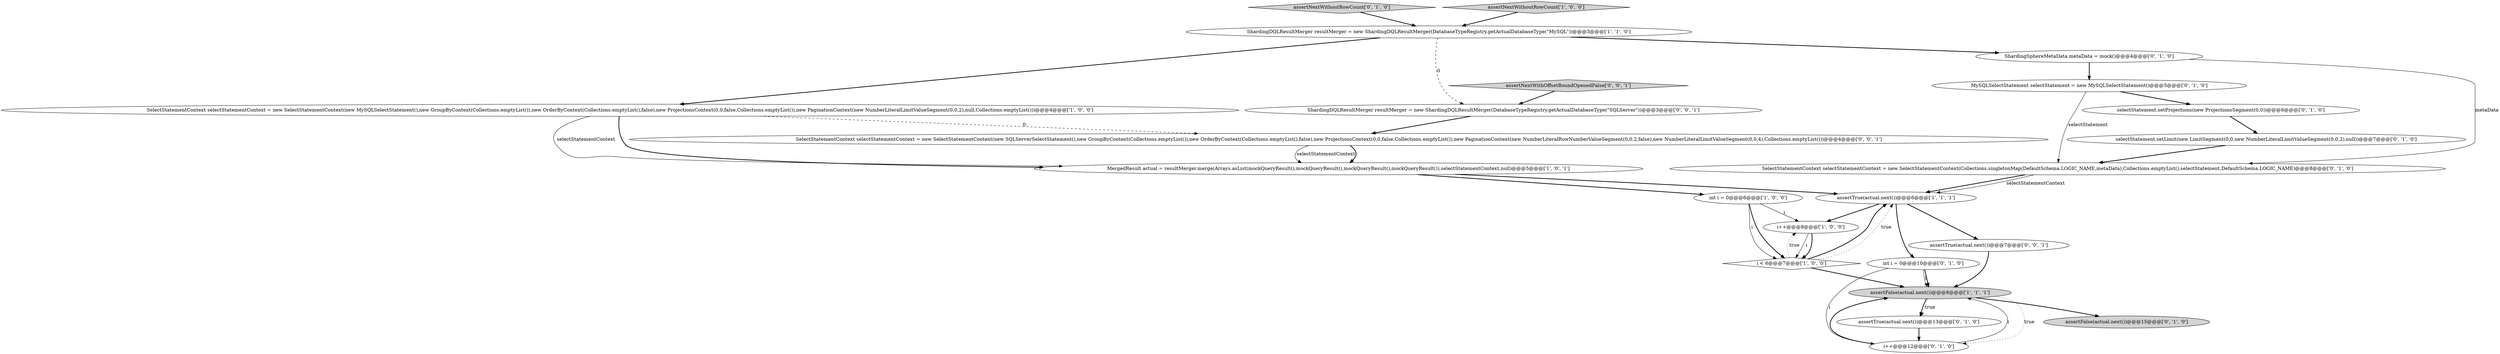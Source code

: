 digraph {
18 [style = filled, label = "selectStatement.setProjections(new ProjectionsSegment(0,0))@@@6@@@['0', '1', '0']", fillcolor = white, shape = ellipse image = "AAA1AAABBB2BBB"];
3 [style = filled, label = "SelectStatementContext selectStatementContext = new SelectStatementContext(new MySQLSelectStatement(),new GroupByContext(Collections.emptyList()),new OrderByContext(Collections.emptyList(),false),new ProjectionsContext(0,0,false,Collections.emptyList()),new PaginationContext(new NumberLiteralLimitValueSegment(0,0,2),null,Collections.emptyList()))@@@4@@@['1', '0', '0']", fillcolor = white, shape = ellipse image = "AAA0AAABBB1BBB"];
22 [style = filled, label = "SelectStatementContext selectStatementContext = new SelectStatementContext(new SQLServerSelectStatement(),new GroupByContext(Collections.emptyList()),new OrderByContext(Collections.emptyList(),false),new ProjectionsContext(0,0,false,Collections.emptyList()),new PaginationContext(new NumberLiteralRowNumberValueSegment(0,0,2,false),new NumberLiteralLimitValueSegment(0,0,4),Collections.emptyList()))@@@4@@@['0', '0', '1']", fillcolor = white, shape = ellipse image = "AAA0AAABBB3BBB"];
17 [style = filled, label = "assertFalse(actual.next())@@@15@@@['0', '1', '0']", fillcolor = lightgray, shape = ellipse image = "AAA0AAABBB2BBB"];
6 [style = filled, label = "ShardingDQLResultMerger resultMerger = new ShardingDQLResultMerger(DatabaseTypeRegistry.getActualDatabaseType(\"MySQL\"))@@@3@@@['1', '1', '0']", fillcolor = white, shape = ellipse image = "AAA0AAABBB1BBB"];
5 [style = filled, label = "i < 6@@@7@@@['1', '0', '0']", fillcolor = white, shape = diamond image = "AAA0AAABBB1BBB"];
0 [style = filled, label = "assertFalse(actual.next())@@@8@@@['1', '1', '1']", fillcolor = lightgray, shape = ellipse image = "AAA0AAABBB1BBB"];
21 [style = filled, label = "ShardingDQLResultMerger resultMerger = new ShardingDQLResultMerger(DatabaseTypeRegistry.getActualDatabaseType(\"SQLServer\"))@@@3@@@['0', '0', '1']", fillcolor = white, shape = ellipse image = "AAA0AAABBB3BBB"];
15 [style = filled, label = "assertNextWithoutRowCount['0', '1', '0']", fillcolor = lightgray, shape = diamond image = "AAA0AAABBB2BBB"];
10 [style = filled, label = "assertTrue(actual.next())@@@13@@@['0', '1', '0']", fillcolor = white, shape = ellipse image = "AAA0AAABBB2BBB"];
19 [style = filled, label = "assertTrue(actual.next())@@@7@@@['0', '0', '1']", fillcolor = white, shape = ellipse image = "AAA0AAABBB3BBB"];
2 [style = filled, label = "assertTrue(actual.next())@@@6@@@['1', '1', '1']", fillcolor = white, shape = ellipse image = "AAA0AAABBB1BBB"];
1 [style = filled, label = "assertNextWithoutRowCount['1', '0', '0']", fillcolor = lightgray, shape = diamond image = "AAA0AAABBB1BBB"];
14 [style = filled, label = "MySQLSelectStatement selectStatement = new MySQLSelectStatement()@@@5@@@['0', '1', '0']", fillcolor = white, shape = ellipse image = "AAA1AAABBB2BBB"];
9 [style = filled, label = "int i = 0@@@10@@@['0', '1', '0']", fillcolor = white, shape = ellipse image = "AAA0AAABBB2BBB"];
8 [style = filled, label = "i++@@@8@@@['1', '0', '0']", fillcolor = white, shape = ellipse image = "AAA0AAABBB1BBB"];
4 [style = filled, label = "MergedResult actual = resultMerger.merge(Arrays.asList(mockQueryResult(),mockQueryResult(),mockQueryResult(),mockQueryResult()),selectStatementContext,null)@@@5@@@['1', '0', '1']", fillcolor = white, shape = ellipse image = "AAA0AAABBB1BBB"];
11 [style = filled, label = "selectStatement.setLimit(new LimitSegment(0,0,new NumberLiteralLimitValueSegment(0,0,2),null))@@@7@@@['0', '1', '0']", fillcolor = white, shape = ellipse image = "AAA1AAABBB2BBB"];
12 [style = filled, label = "SelectStatementContext selectStatementContext = new SelectStatementContext(Collections.singletonMap(DefaultSchema.LOGIC_NAME,metaData),Collections.emptyList(),selectStatement,DefaultSchema.LOGIC_NAME)@@@8@@@['0', '1', '0']", fillcolor = white, shape = ellipse image = "AAA1AAABBB2BBB"];
13 [style = filled, label = "i++@@@12@@@['0', '1', '0']", fillcolor = white, shape = ellipse image = "AAA0AAABBB2BBB"];
16 [style = filled, label = "ShardingSphereMetaData metaData = mock()@@@4@@@['0', '1', '0']", fillcolor = white, shape = ellipse image = "AAA0AAABBB2BBB"];
20 [style = filled, label = "assertNextWithOffsetBoundOpenedFalse['0', '0', '1']", fillcolor = lightgray, shape = diamond image = "AAA0AAABBB3BBB"];
7 [style = filled, label = "int i = 0@@@6@@@['1', '0', '0']", fillcolor = white, shape = ellipse image = "AAA0AAABBB1BBB"];
5->2 [style = bold, label=""];
5->8 [style = dotted, label="true"];
0->10 [style = dotted, label="true"];
4->7 [style = bold, label=""];
11->12 [style = bold, label=""];
8->5 [style = bold, label=""];
14->18 [style = bold, label=""];
21->22 [style = bold, label=""];
3->22 [style = dashed, label="0"];
14->12 [style = solid, label="selectStatement"];
22->4 [style = solid, label="selectStatementContext"];
9->13 [style = solid, label="i"];
13->0 [style = bold, label=""];
12->2 [style = bold, label=""];
8->5 [style = solid, label="i"];
16->12 [style = solid, label="metaData"];
0->13 [style = dotted, label="true"];
19->0 [style = bold, label=""];
9->0 [style = bold, label=""];
1->6 [style = bold, label=""];
9->0 [style = solid, label="i"];
15->6 [style = bold, label=""];
2->8 [style = bold, label=""];
4->2 [style = bold, label=""];
6->16 [style = bold, label=""];
0->10 [style = bold, label=""];
20->21 [style = bold, label=""];
7->8 [style = solid, label="i"];
2->9 [style = bold, label=""];
2->19 [style = bold, label=""];
5->0 [style = bold, label=""];
10->13 [style = bold, label=""];
13->0 [style = solid, label="i"];
3->4 [style = solid, label="selectStatementContext"];
16->14 [style = bold, label=""];
6->3 [style = bold, label=""];
22->4 [style = bold, label=""];
0->17 [style = bold, label=""];
7->5 [style = bold, label=""];
6->21 [style = dashed, label="0"];
12->2 [style = solid, label="selectStatementContext"];
7->5 [style = solid, label="i"];
3->4 [style = bold, label=""];
18->11 [style = bold, label=""];
5->2 [style = dotted, label="true"];
}
